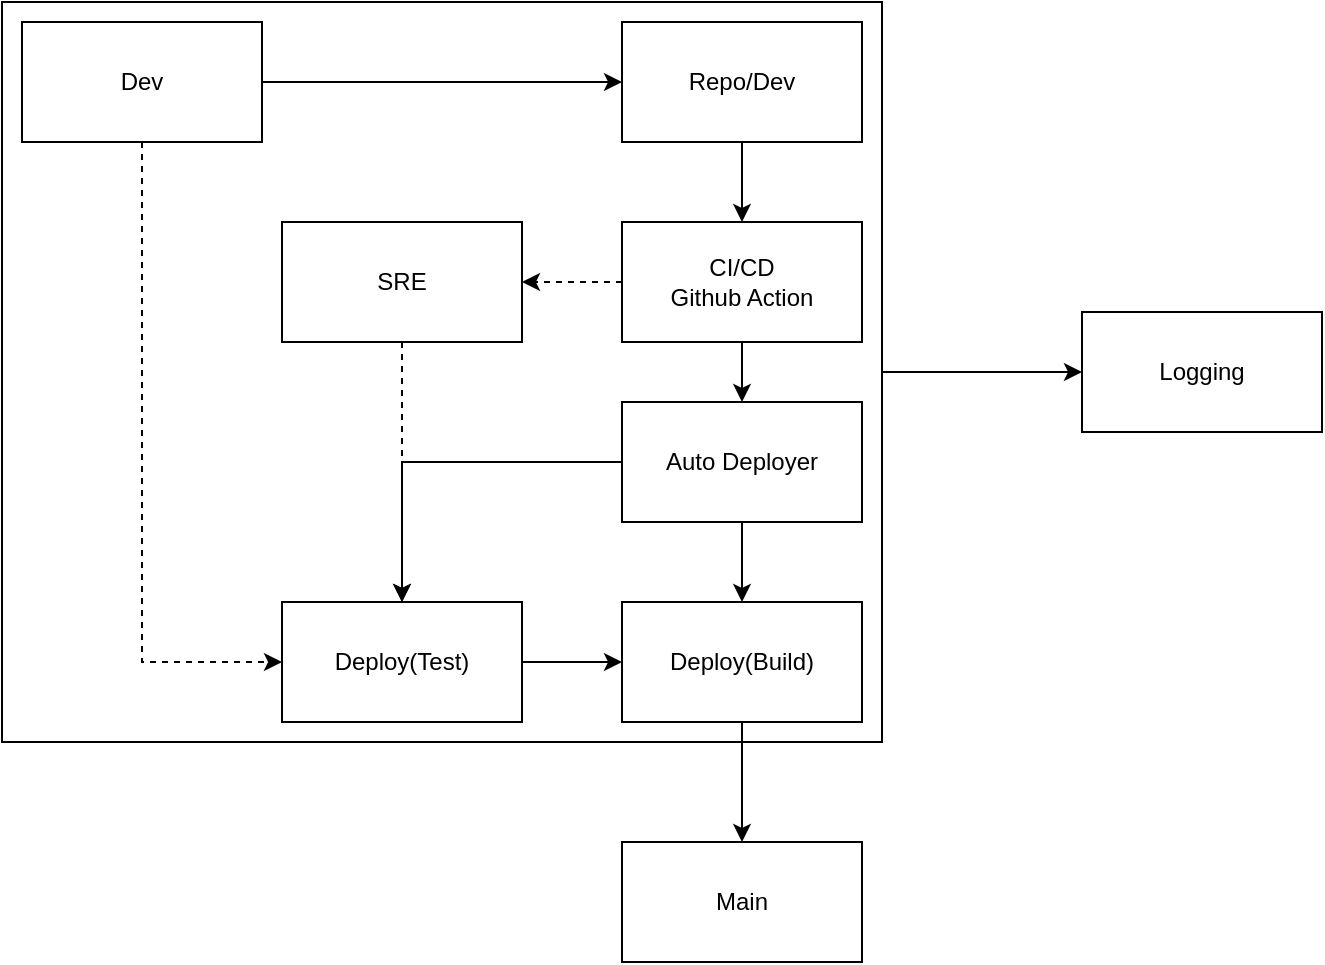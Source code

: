 <mxfile version="24.7.7">
  <diagram name="Page-1" id="sWsSt6fhy5hYTX4KMSzh">
    <mxGraphModel dx="1313" dy="663" grid="1" gridSize="10" guides="1" tooltips="1" connect="1" arrows="1" fold="1" page="1" pageScale="1" pageWidth="850" pageHeight="1100" math="0" shadow="0">
      <root>
        <mxCell id="0" />
        <mxCell id="1" parent="0" />
        <mxCell id="-pe7G0BuLPt8q8O9xn91-41" value="" style="rounded=0;whiteSpace=wrap;html=1;fillColor=none;" vertex="1" parent="1">
          <mxGeometry x="30" y="70" width="440" height="370" as="geometry" />
        </mxCell>
        <mxCell id="-pe7G0BuLPt8q8O9xn91-10" style="edgeStyle=orthogonalEdgeStyle;rounded=0;orthogonalLoop=1;jettySize=auto;html=1;" edge="1" parent="1" source="-pe7G0BuLPt8q8O9xn91-1">
          <mxGeometry relative="1" as="geometry">
            <mxPoint x="400" y="180" as="targetPoint" />
          </mxGeometry>
        </mxCell>
        <mxCell id="-pe7G0BuLPt8q8O9xn91-1" value="Repo/Dev" style="rounded=0;whiteSpace=wrap;html=1;" vertex="1" parent="1">
          <mxGeometry x="340" y="80" width="120" height="60" as="geometry" />
        </mxCell>
        <mxCell id="-pe7G0BuLPt8q8O9xn91-12" style="edgeStyle=orthogonalEdgeStyle;rounded=0;orthogonalLoop=1;jettySize=auto;html=1;entryX=0.5;entryY=0;entryDx=0;entryDy=0;" edge="1" parent="1" source="-pe7G0BuLPt8q8O9xn91-11" target="-pe7G0BuLPt8q8O9xn91-13">
          <mxGeometry relative="1" as="geometry">
            <mxPoint x="400" y="270" as="targetPoint" />
          </mxGeometry>
        </mxCell>
        <mxCell id="-pe7G0BuLPt8q8O9xn91-19" style="edgeStyle=orthogonalEdgeStyle;rounded=0;orthogonalLoop=1;jettySize=auto;html=1;entryX=1;entryY=0.5;entryDx=0;entryDy=0;dashed=1;" edge="1" parent="1" source="-pe7G0BuLPt8q8O9xn91-11" target="-pe7G0BuLPt8q8O9xn91-15">
          <mxGeometry relative="1" as="geometry" />
        </mxCell>
        <mxCell id="-pe7G0BuLPt8q8O9xn91-11" value="CI/CD&lt;br&gt;Github Action" style="rounded=0;whiteSpace=wrap;html=1;" vertex="1" parent="1">
          <mxGeometry x="340" y="180" width="120" height="60" as="geometry" />
        </mxCell>
        <mxCell id="-pe7G0BuLPt8q8O9xn91-22" style="edgeStyle=orthogonalEdgeStyle;rounded=0;orthogonalLoop=1;jettySize=auto;html=1;entryX=0.5;entryY=0;entryDx=0;entryDy=0;" edge="1" parent="1" source="-pe7G0BuLPt8q8O9xn91-13" target="-pe7G0BuLPt8q8O9xn91-21">
          <mxGeometry relative="1" as="geometry" />
        </mxCell>
        <mxCell id="-pe7G0BuLPt8q8O9xn91-30" style="edgeStyle=orthogonalEdgeStyle;rounded=0;orthogonalLoop=1;jettySize=auto;html=1;entryX=0.5;entryY=0;entryDx=0;entryDy=0;" edge="1" parent="1" source="-pe7G0BuLPt8q8O9xn91-13" target="-pe7G0BuLPt8q8O9xn91-23">
          <mxGeometry relative="1" as="geometry" />
        </mxCell>
        <mxCell id="-pe7G0BuLPt8q8O9xn91-13" value="Auto Deployer" style="rounded=0;whiteSpace=wrap;html=1;" vertex="1" parent="1">
          <mxGeometry x="340" y="270" width="120" height="60" as="geometry" />
        </mxCell>
        <mxCell id="-pe7G0BuLPt8q8O9xn91-33" style="edgeStyle=orthogonalEdgeStyle;rounded=0;orthogonalLoop=1;jettySize=auto;html=1;dashed=1;" edge="1" parent="1" source="-pe7G0BuLPt8q8O9xn91-15">
          <mxGeometry relative="1" as="geometry">
            <mxPoint x="230" y="370" as="targetPoint" />
          </mxGeometry>
        </mxCell>
        <mxCell id="-pe7G0BuLPt8q8O9xn91-15" value="SRE" style="rounded=0;whiteSpace=wrap;html=1;" vertex="1" parent="1">
          <mxGeometry x="170" y="180" width="120" height="60" as="geometry" />
        </mxCell>
        <mxCell id="-pe7G0BuLPt8q8O9xn91-44" style="edgeStyle=orthogonalEdgeStyle;rounded=0;orthogonalLoop=1;jettySize=auto;html=1;entryX=0.5;entryY=0;entryDx=0;entryDy=0;" edge="1" parent="1" source="-pe7G0BuLPt8q8O9xn91-21" target="-pe7G0BuLPt8q8O9xn91-43">
          <mxGeometry relative="1" as="geometry" />
        </mxCell>
        <mxCell id="-pe7G0BuLPt8q8O9xn91-21" value="Deploy(Build)" style="rounded=0;whiteSpace=wrap;html=1;" vertex="1" parent="1">
          <mxGeometry x="340" y="370" width="120" height="60" as="geometry" />
        </mxCell>
        <mxCell id="-pe7G0BuLPt8q8O9xn91-24" style="edgeStyle=orthogonalEdgeStyle;rounded=0;orthogonalLoop=1;jettySize=auto;html=1;entryX=0;entryY=0.5;entryDx=0;entryDy=0;" edge="1" parent="1" source="-pe7G0BuLPt8q8O9xn91-23" target="-pe7G0BuLPt8q8O9xn91-21">
          <mxGeometry relative="1" as="geometry" />
        </mxCell>
        <mxCell id="-pe7G0BuLPt8q8O9xn91-23" value="Deploy(Test)" style="rounded=0;whiteSpace=wrap;html=1;" vertex="1" parent="1">
          <mxGeometry x="170" y="370" width="120" height="60" as="geometry" />
        </mxCell>
        <mxCell id="-pe7G0BuLPt8q8O9xn91-37" style="edgeStyle=orthogonalEdgeStyle;rounded=0;orthogonalLoop=1;jettySize=auto;html=1;entryX=0;entryY=0.5;entryDx=0;entryDy=0;" edge="1" parent="1" source="-pe7G0BuLPt8q8O9xn91-36" target="-pe7G0BuLPt8q8O9xn91-1">
          <mxGeometry relative="1" as="geometry" />
        </mxCell>
        <mxCell id="-pe7G0BuLPt8q8O9xn91-39" style="edgeStyle=orthogonalEdgeStyle;rounded=0;orthogonalLoop=1;jettySize=auto;html=1;entryX=0;entryY=0.5;entryDx=0;entryDy=0;dashed=1;" edge="1" parent="1" source="-pe7G0BuLPt8q8O9xn91-36" target="-pe7G0BuLPt8q8O9xn91-23">
          <mxGeometry relative="1" as="geometry">
            <mxPoint x="100.0" y="400.0" as="targetPoint" />
            <Array as="points">
              <mxPoint x="100" y="400" />
            </Array>
          </mxGeometry>
        </mxCell>
        <mxCell id="-pe7G0BuLPt8q8O9xn91-36" value="Dev" style="rounded=0;whiteSpace=wrap;html=1;" vertex="1" parent="1">
          <mxGeometry x="40" y="80" width="120" height="60" as="geometry" />
        </mxCell>
        <mxCell id="-pe7G0BuLPt8q8O9xn91-40" value="Logging" style="rounded=0;whiteSpace=wrap;html=1;" vertex="1" parent="1">
          <mxGeometry x="570" y="225" width="120" height="60" as="geometry" />
        </mxCell>
        <mxCell id="-pe7G0BuLPt8q8O9xn91-42" style="edgeStyle=orthogonalEdgeStyle;rounded=0;orthogonalLoop=1;jettySize=auto;html=1;entryX=0;entryY=0.5;entryDx=0;entryDy=0;" edge="1" parent="1" source="-pe7G0BuLPt8q8O9xn91-41" target="-pe7G0BuLPt8q8O9xn91-40">
          <mxGeometry relative="1" as="geometry" />
        </mxCell>
        <mxCell id="-pe7G0BuLPt8q8O9xn91-43" value="Main" style="rounded=0;whiteSpace=wrap;html=1;" vertex="1" parent="1">
          <mxGeometry x="340" y="490" width="120" height="60" as="geometry" />
        </mxCell>
      </root>
    </mxGraphModel>
  </diagram>
</mxfile>
